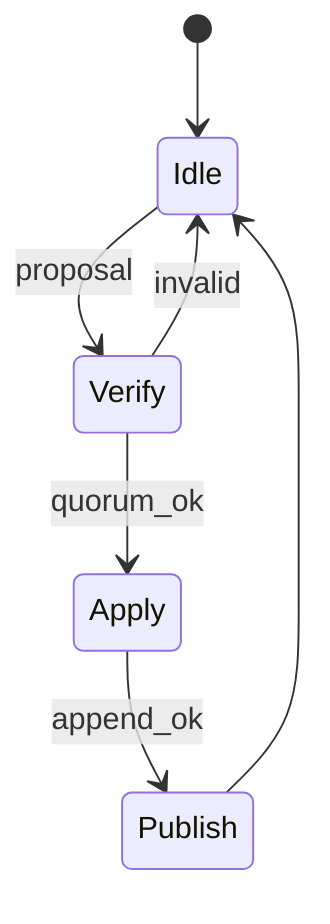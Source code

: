 stateDiagram-v2
  [*] --> Idle
  Idle --> Verify: proposal
  Verify --> Apply: quorum_ok
  Verify --> Idle: invalid
  Apply --> Publish: append_ok
  Publish --> Idle